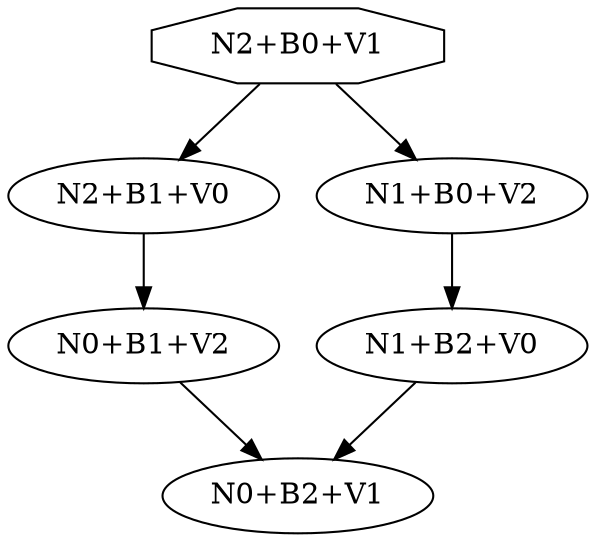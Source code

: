 digraph system {
N0 [label="N2+B0+V1",shape=octagon]
N1 [label="N2+B1+V0"]
N2 [label="N0+B1+V2"]
N3 [label="N0+B2+V1"]
N4 [label="N1+B0+V2"]
N5 [label="N1+B2+V0"]
N0 -> N1
N0 -> N4
N1 -> N2
N2 -> N3
N4 -> N5
N5 -> N3
}
